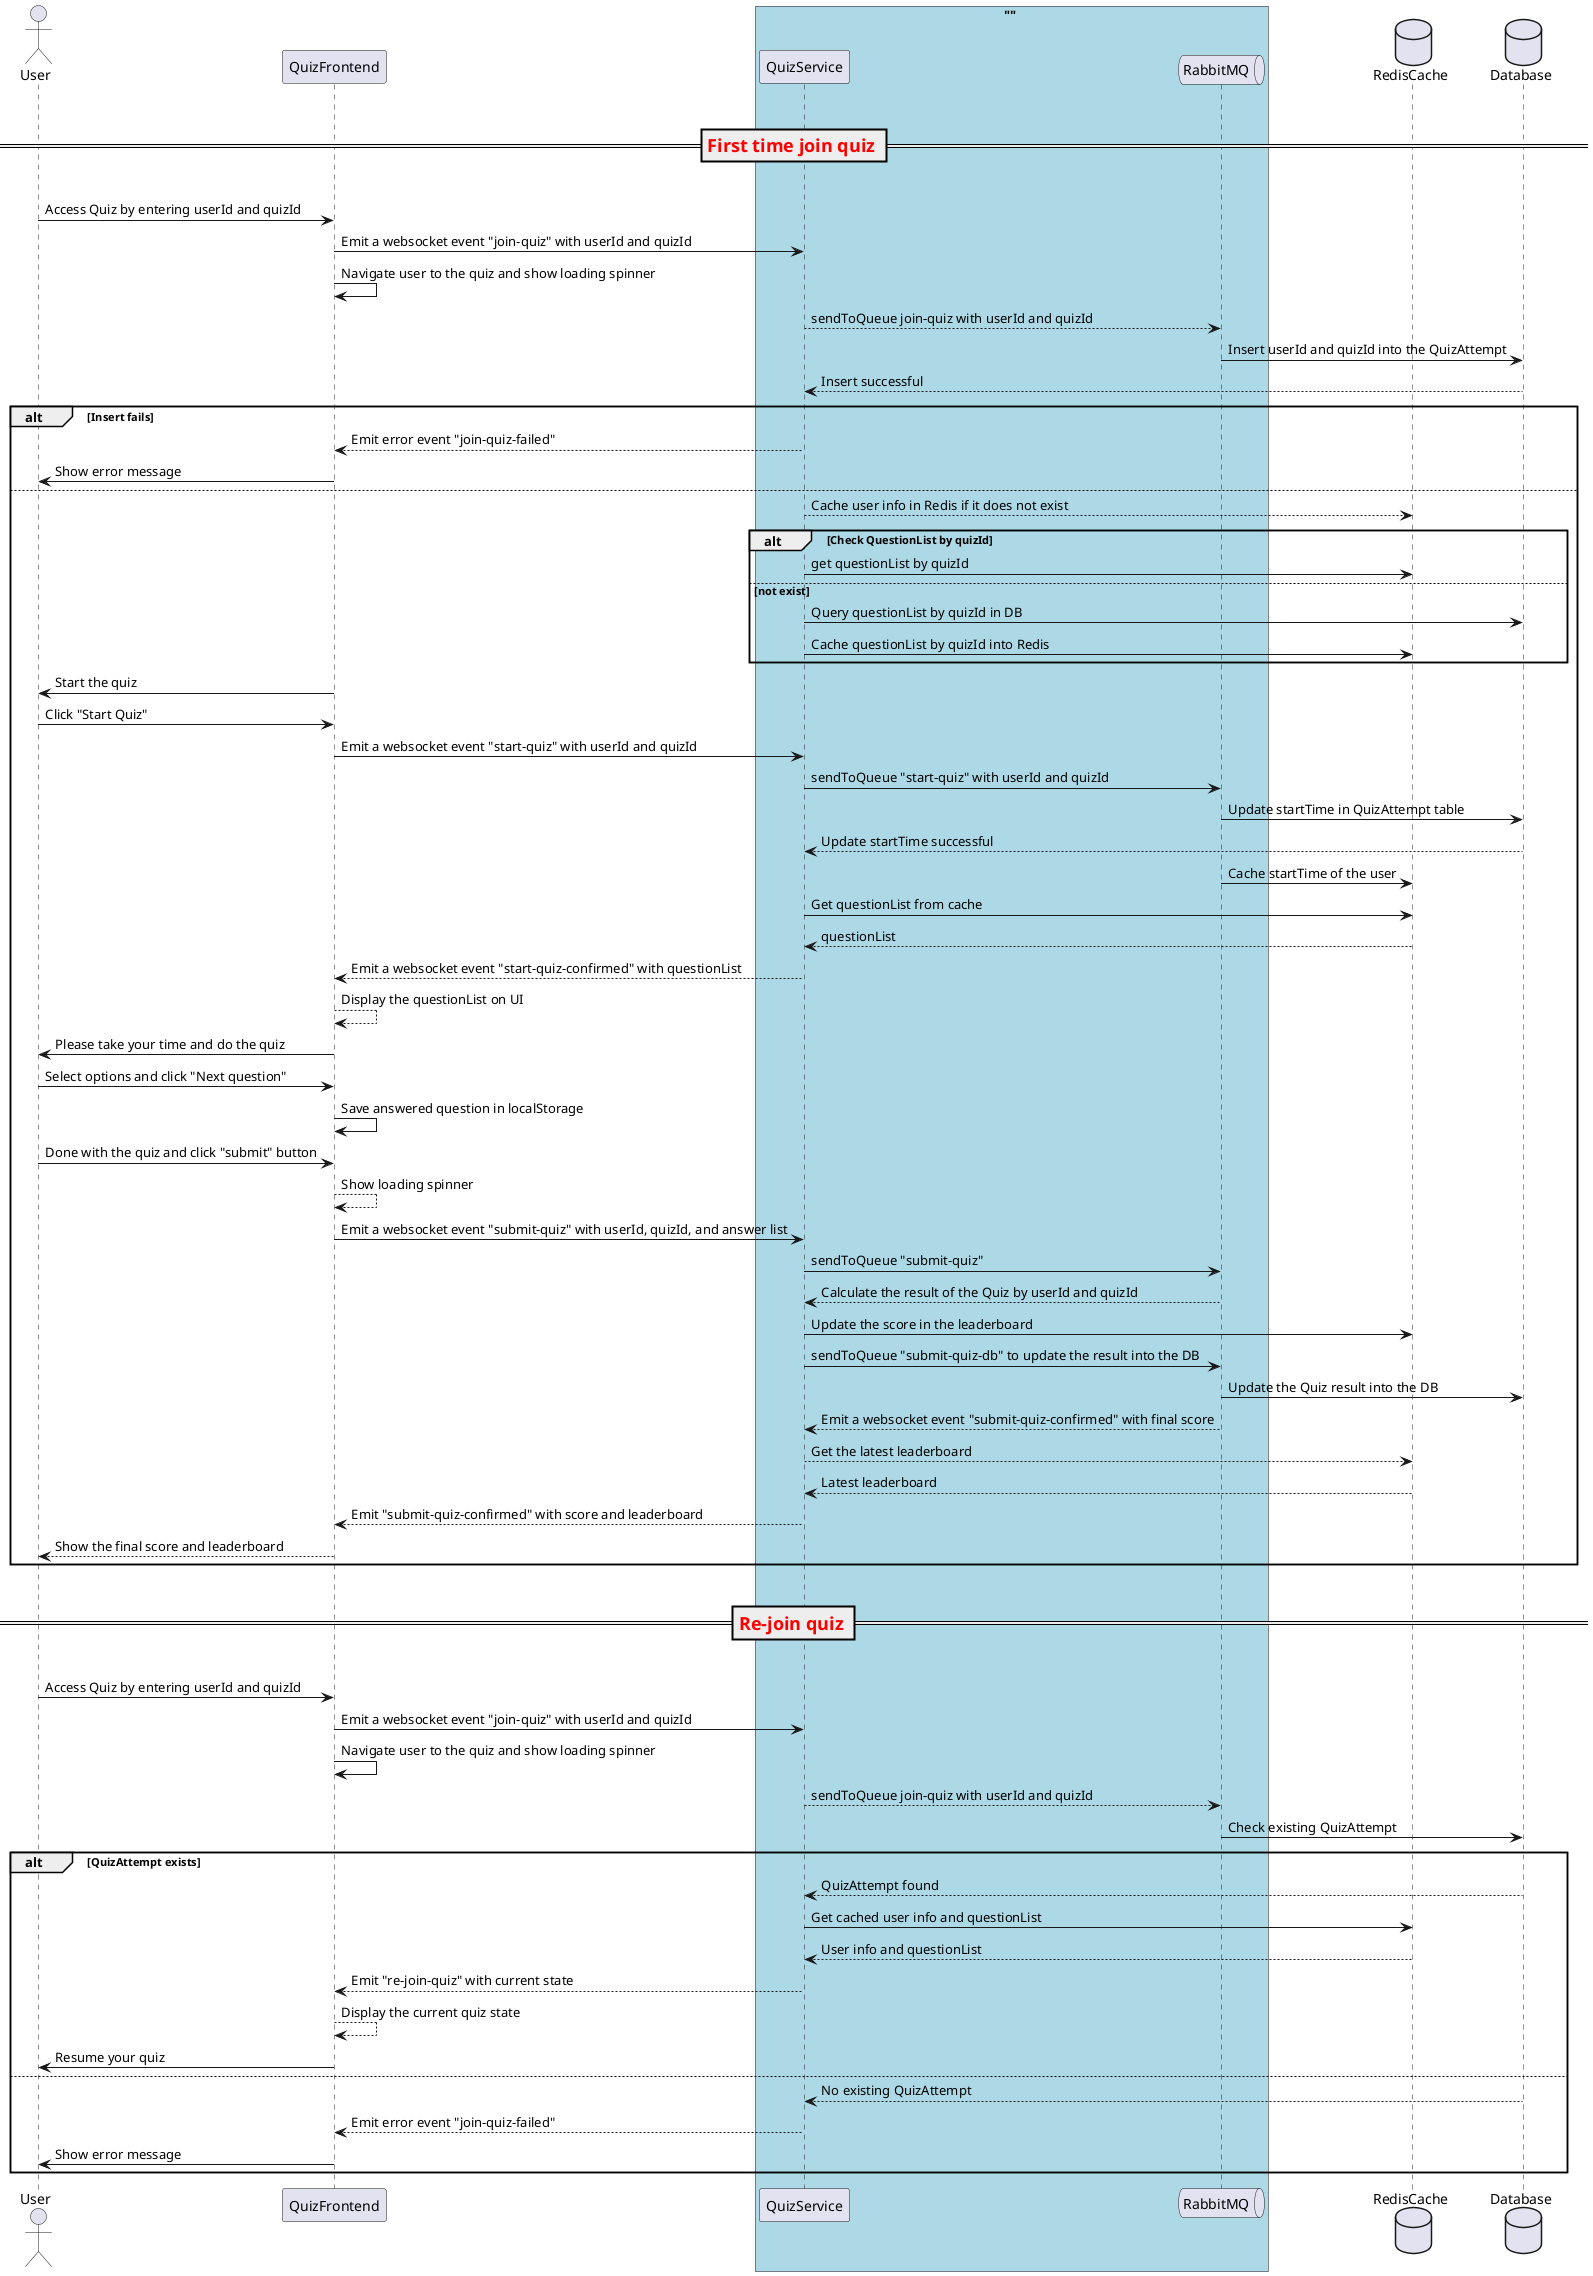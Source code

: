 @startuml
actor       User
participant QuizFrontend as QFE
box "" #LightBlue
participant QuizService as QSV
queue       RabbitMQ   as RBMQ
end box

database    RedisCache as Redis
database    Database   as DB

|||
== <font color=red><size:18>First time join quiz</size></font> ==
|||
User -> QFE : Access Quiz by entering userId and quizId
QFE  -> QSV : Emit a websocket event "join-quiz" with userId and quizId
QFE  -> QFE : Navigate user to the quiz and show loading spinner
QSV --> RBMQ: sendToQueue join-quiz with userId and quizId
RBMQ  -> DB: Insert userId and quizId into the QuizAttempt
DB  --> QSV: Insert successful
alt Insert fails
    QSV --> QFE: Emit error event "join-quiz-failed"
    QFE -> User: Show error message
else
    QSV  --> Redis: Cache user info in Redis if it does not exist
    alt Check QuestionList by quizId
        QSV -> Redis: get questionList by quizId
    else not exist
        QSV -> DB: Query questionList by quizId in DB
        QSV -> Redis: Cache questionList by quizId into Redis
    end
    QFE -> User: Start the quiz
    User -> QFE: Click "Start Quiz"
    QFE -> QSV: Emit a websocket event "start-quiz" with userId and quizId
    QSV -> RBMQ: sendToQueue "start-quiz" with userId and quizId
    RBMQ -> DB: Update startTime in QuizAttempt table
    DB --> QSV: Update startTime successful
    RBMQ -> Redis: Cache startTime of the user
    QSV -> Redis: Get questionList from cache
    Redis --> QSV: questionList
    QSV --> QFE: Emit a websocket event "start-quiz-confirmed" with questionList
    QFE --> QFE: Display the questionList on UI
    QFE -> User: Please take your time and do the quiz
    User -> QFE: Select options and click "Next question"
    QFE -> QFE: Save answered question in localStorage
    User -> QFE: Done with the quiz and click "submit" button
    QFE --> QFE: Show loading spinner
    QFE -> QSV: Emit a websocket event "submit-quiz" with userId, quizId, and answer list
    QSV -> RBMQ: sendToQueue "submit-quiz"
    RBMQ --> QSV: Calculate the result of the Quiz by userId and quizId
    QSV -> Redis: Update the score in the leaderboard
    QSV -> RBMQ: sendToQueue "submit-quiz-db" to update the result into the DB
    RBMQ -> DB: Update the Quiz result into the DB
    RBMQ --> QSV: Emit a websocket event "submit-quiz-confirmed" with final score
    QSV --> Redis: Get the latest leaderboard
    Redis --> QSV: Latest leaderboard
    QSV --> QFE: Emit "submit-quiz-confirmed" with score and leaderboard
    QFE --> User: Show the final score and leaderboard
end

|||
== <font color=red><size:18>Re-join quiz</size></font> ==
|||
User -> QFE : Access Quiz by entering userId and quizId
QFE  -> QSV : Emit a websocket event "join-quiz" with userId and quizId
QFE  -> QFE : Navigate user to the quiz and show loading spinner
QSV --> RBMQ: sendToQueue join-quiz with userId and quizId
RBMQ  -> DB: Check existing QuizAttempt
alt QuizAttempt exists
    DB --> QSV: QuizAttempt found
    QSV -> Redis: Get cached user info and questionList
    Redis --> QSV: User info and questionList
    QSV --> QFE: Emit "re-join-quiz" with current state
    QFE --> QFE: Display the current quiz state
    QFE -> User: Resume your quiz
else
    DB --> QSV: No existing QuizAttempt
    QSV --> QFE: Emit error event "join-quiz-failed"
    QFE -> User: Show error message
end
@enduml